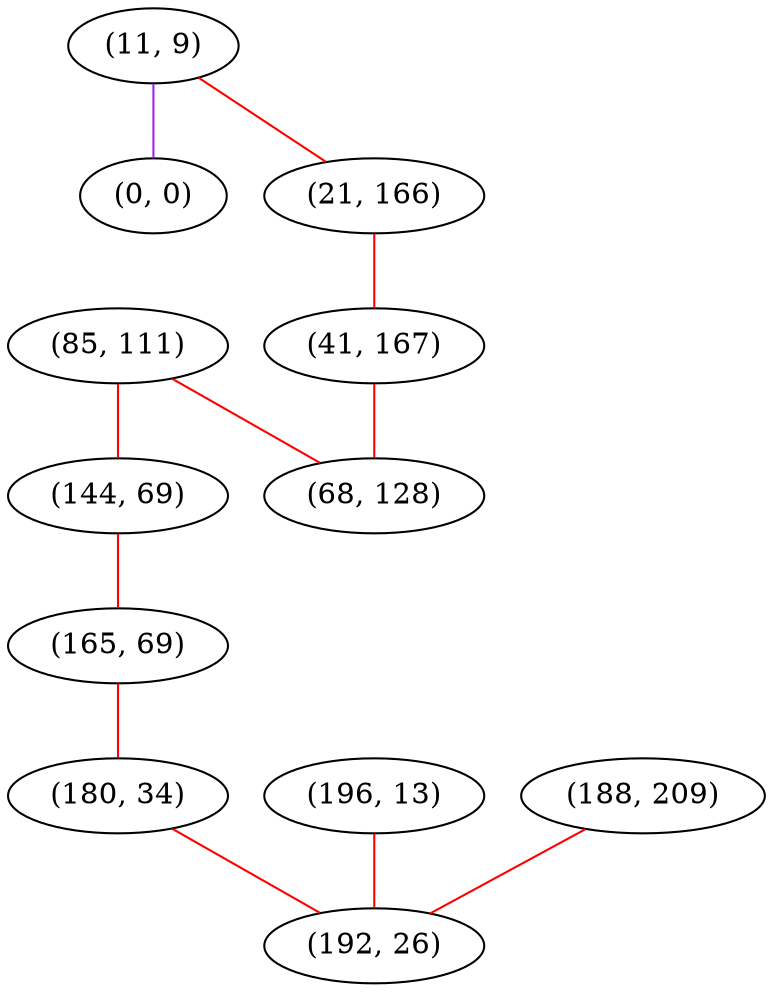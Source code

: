 graph "" {
"(85, 111)";
"(144, 69)";
"(165, 69)";
"(180, 34)";
"(11, 9)";
"(196, 13)";
"(0, 0)";
"(21, 166)";
"(188, 209)";
"(41, 167)";
"(192, 26)";
"(68, 128)";
"(85, 111)" -- "(144, 69)"  [color=red, key=0, weight=1];
"(85, 111)" -- "(68, 128)"  [color=red, key=0, weight=1];
"(144, 69)" -- "(165, 69)"  [color=red, key=0, weight=1];
"(165, 69)" -- "(180, 34)"  [color=red, key=0, weight=1];
"(180, 34)" -- "(192, 26)"  [color=red, key=0, weight=1];
"(11, 9)" -- "(21, 166)"  [color=red, key=0, weight=1];
"(11, 9)" -- "(0, 0)"  [color=purple, key=0, weight=4];
"(196, 13)" -- "(192, 26)"  [color=red, key=0, weight=1];
"(21, 166)" -- "(41, 167)"  [color=red, key=0, weight=1];
"(188, 209)" -- "(192, 26)"  [color=red, key=0, weight=1];
"(41, 167)" -- "(68, 128)"  [color=red, key=0, weight=1];
}
